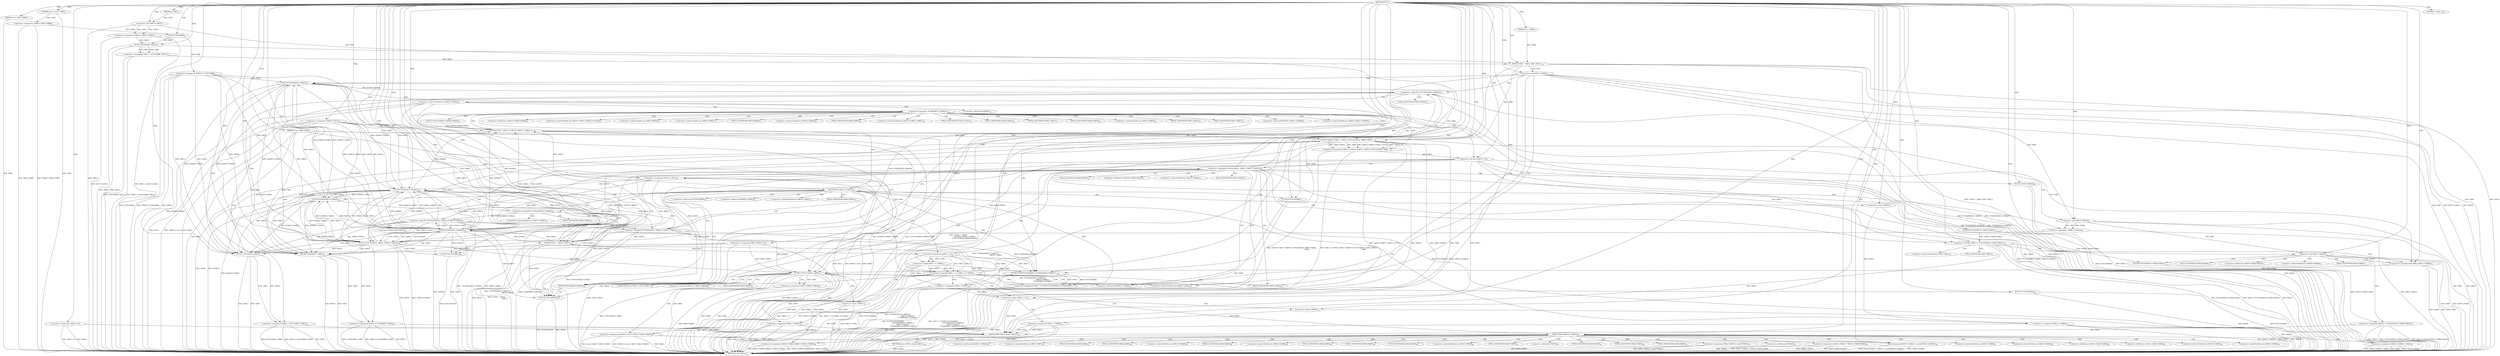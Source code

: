 digraph "FUN1" {  
"8" [label = <(METHOD,FUN1)<SUB>1</SUB>> ]
"307" [label = <(METHOD_RETURN,int)<SUB>1</SUB>> ]
"9" [label = <(PARAM,struct VAR1 *VAR2)<SUB>1</SUB>> ]
"10" [label = <(PARAM,struct socket *VAR3)<SUB>1</SUB>> ]
"11" [label = <(PARAM,struct VAR4 *VAR5)<SUB>1</SUB>> ]
"12" [label = <(PARAM,size_t VAR6)<SUB>2</SUB>> ]
"13" [label = <(PARAM,int VAR7)<SUB>2</SUB>> ]
"16" [label = <(&lt;operator&gt;.assignment,*VAR8 = VAR3-&gt;VAR8)<SUB>4</SUB>> ]
"22" [label = <(&lt;operator&gt;.assignment,*VAR10 = FUN2(VAR8))<SUB>5</SUB>> ]
"29" [label = <(&lt;operator&gt;.assignment,VAR12 = 0)<SUB>7</SUB>> ]
"32" [label = <(&lt;operator&gt;.assignment,VAR13 = VAR7 &amp; VAR14)<SUB>7</SUB>> ]
"39" [label = <(&lt;operator&gt;.assignment,*VAR18 = NULL)<SUB>9</SUB>> ]
"42" [label = <(&lt;operator&gt;.assignment,VAR11 = FUN3(VAR8, VAR13))<SUB>12</SUB>> ]
"47" [label = <(FUN4,FUN4(&quot;&quot;, VAR6, VAR7, VAR11))<SUB>14</SUB>> ]
"52" [label = <(&lt;operator&gt;.assignment,VAR5-&gt;VAR19 = 0)<SUB>17</SUB>> ]
"305" [label = <(RETURN,return VAR12;,return VAR12;)<SUB>100</SUB>> ]
"58" [label = <(&lt;operator&gt;.and,VAR7 &amp; VAR20)<SUB>20</SUB>> ]
"64" [label = <(LITERAL,1,while (1))<SUB>23</SUB>> ]
"300" [label = <(IDENTIFIER,VAR18,if (VAR18))<SUB>96</SUB>> ]
"306" [label = <(IDENTIFIER,VAR12,return VAR12;)<SUB>100</SUB>> ]
"24" [label = <(FUN2,FUN2(VAR8))<SUB>5</SUB>> ]
"34" [label = <(&lt;operator&gt;.and,VAR7 &amp; VAR14)<SUB>7</SUB>> ]
"44" [label = <(FUN3,FUN3(VAR8, VAR13))<SUB>12</SUB>> ]
"155" [label = <(FUN4,FUN4(&quot;&quot;, VAR18,
			 &amp;VAR18-&gt;VAR27-&gt;VAR28,
			 F...)<SUB>56</SUB>> ]
"170" [label = <(&lt;operator&gt;.assignment,VAR12 = VAR18-&gt;VAR27-&gt;VAR31-&gt;FUN12(VAR18, VAR5-...)<SUB>59</SUB>> ]
"247" [label = <(FUN15,FUN15(VAR38))<SUB>83</SUB>> ]
"249" [label = <(&lt;operator&gt;.assignment,VAR16 = (struct VAR15 *)VAR5-&gt;VAR39)<SUB>85</SUB>> ]
"302" [label = <(FUN14,FUN14(VAR18))<SUB>97</SUB>> ]
"67" [label = <(&lt;operator&gt;.logicalNot,!FUN5(&amp;VAR10-&gt;VAR22))<SUB>25</SUB>> ]
"92" [label = <(&lt;operator&gt;.logicalNot,!FUN8(VAR10, &amp;VAR18))<SUB>35</SUB>> ]
"186" [label = <(&lt;operator&gt;.lessThan,VAR12 &lt; 0)<SUB>61</SUB>> ]
"192" [label = <(&lt;operator&gt;.logicalNot,!FUN13(VAR10, VAR18, !(VAR7 &amp; VAR33)))<SUB>65</SUB>> ]
"210" [label = <(&lt;operator&gt;.lessThan,VAR12 &lt; FUN16(VAR18-&gt;VAR29.VAR35))<SUB>72</SUB>> ]
"238" [label = <(FUN17,FUN17(VAR18, VAR5))<SUB>78</SUB>> ]
"257" [label = <(IDENTIFIER,VAR16,if (VAR16))<SUB>86</SUB>> ]
"74" [label = <(&lt;operator&gt;.assignment,VAR12 = FUN6(VAR10, VAR5))<SUB>26</SUB>> ]
"85" [label = <(&lt;operator&gt;.assignment,VAR12 = FUN7(VAR10, VAR5))<SUB>31</SUB>> ]
"106" [label = <(&lt;operator&gt;.assignment,VAR11 = FUN9(*FUN10(VAR8),
					(!FUN5(&amp;VAR10-&gt;...)<SUB>41</SUB>> ]
"128" [label = <(FUN4,FUN4(&quot;&quot;, VAR18,
				 VAR11))<SUB>45</SUB>> ]
"142" [label = <(&lt;operator&gt;.assignment,VAR12 = VAR11)<SUB>50</SUB>> ]
"164" [label = <(FUN11,FUN11(VAR18-&gt;VAR29.VAR30))<SUB>58</SUB>> ]
"172" [label = <(FUN12,VAR18-&gt;VAR27-&gt;VAR31-&gt;FUN12(VAR18, VAR5-&gt;VAR32,
...)<SUB>59</SUB>> ]
"201" [label = <(FUN14,FUN14(VAR18))<SUB>66</SUB>> ]
"203" [label = <(&lt;operator&gt;.assignment,VAR18 = NULL)<SUB>67</SUB>> ]
"206" [label = <(FUN15,FUN15(VAR34))<SUB>68</SUB>> ]
"232" [label = <(&lt;operators&gt;.assignmentOr,VAR5-&gt;VAR7 |= VAR36)<SUB>75</SUB>> ]
"242" [label = <(&lt;operator&gt;.assignment,VAR12 = -VAR37)<SUB>79</SUB>> ]
"251" [label = <(&lt;operator&gt;.cast,(struct VAR15 *)VAR5-&gt;VAR39)<SUB>85</SUB>> ]
"259" [label = <(&lt;operator&gt;.assignment,VAR16-&gt;VAR40 = VAR41)<SUB>87</SUB>> ]
"264" [label = <(&lt;operator&gt;.assignment,VAR16-&gt;VAR42 = VAR18-&gt;VAR29.VAR30)<SUB>88</SUB>> ]
"273" [label = <(&lt;operator&gt;.assignment,VAR16-&gt;VAR43.VAR44 = VAR18-&gt;VAR45)<SUB>89</SUB>> ]
"282" [label = <(memset,memset(VAR16-&gt;VAR46, 0, sizeof(VAR16-&gt;VAR46)))<SUB>90</SUB>> ]
"291" [label = <(&lt;operator&gt;.assignment,VAR5-&gt;VAR19 = sizeof(*VAR16))<SUB>91</SUB>> ]
"68" [label = <(FUN5,FUN5(&amp;VAR10-&gt;VAR22))<SUB>25</SUB>> ]
"93" [label = <(FUN8,FUN8(VAR10, &amp;VAR18))<SUB>35</SUB>> ]
"99" [label = <(IDENTIFIER,VAR13,if (VAR13))<SUB>36</SUB>> ]
"133" [label = <(&lt;operator&gt;.logicalOr,VAR11 &gt; 0 || VAR11 == VAR25)<SUB>47</SUB>> ]
"146" [label = <(&lt;operator&gt;.equals,VAR12 == 0)<SUB>51</SUB>> ]
"193" [label = <(FUN13,FUN13(VAR10, VAR18, !(VAR7 &amp; VAR33)))<SUB>65</SUB>> ]
"212" [label = <(FUN16,FUN16(VAR18-&gt;VAR29.VAR35))<SUB>72</SUB>> ]
"220" [label = <(&lt;operator&gt;.and,VAR7 &amp; VAR36)<SUB>73</SUB>> ]
"76" [label = <(FUN6,FUN6(VAR10, VAR5))<SUB>26</SUB>> ]
"87" [label = <(FUN7,FUN7(VAR10, VAR5))<SUB>31</SUB>> ]
"101" [label = <(&lt;operator&gt;.assignment,VAR12 = -VAR24)<SUB>37</SUB>> ]
"108" [label = <(FUN9,FUN9(*FUN10(VAR8),
					(!FUN5(&amp;VAR10-&gt;VAR22) |...)<SUB>41</SUB>> ]
"150" [label = <(&lt;operator&gt;.assignment,VAR12 = -VAR26)<SUB>52</SUB>> ]
"196" [label = <(&lt;operator&gt;.logicalNot,!(VAR7 &amp; VAR33))<SUB>65</SUB>> ]
"224" [label = <(&lt;operator&gt;.assignment,VAR12 = FUN16(VAR18-&gt;VAR29.VAR35))<SUB>74</SUB>> ]
"244" [label = <(&lt;operator&gt;.minus,-VAR37)<SUB>79</SUB>> ]
"295" [label = <(&lt;operator&gt;.sizeOf,sizeof(*VAR16))<SUB>91</SUB>> ]
"112" [label = <(&lt;operator&gt;.logicalOr,!FUN5(&amp;VAR10-&gt;VAR22) ||
					 VAR10-&gt;VAR23 ||
	...)<SUB>42</SUB>> ]
"134" [label = <(&lt;operator&gt;.greaterThan,VAR11 &gt; 0)<SUB>47</SUB>> ]
"137" [label = <(&lt;operator&gt;.equals,VAR11 == VAR25)<SUB>47</SUB>> ]
"197" [label = <(&lt;operator&gt;.and,VAR7 &amp; VAR33)<SUB>65</SUB>> ]
"103" [label = <(&lt;operator&gt;.minus,-VAR24)<SUB>37</SUB>> ]
"110" [label = <(FUN10,FUN10(VAR8))<SUB>41</SUB>> ]
"113" [label = <(&lt;operator&gt;.logicalOr,!FUN5(&amp;VAR10-&gt;VAR22) ||
					 VAR10-&gt;VAR23)<SUB>42</SUB>> ]
"123" [label = <(FUN8,FUN8(VAR10, &amp;VAR18))<SUB>44</SUB>> ]
"152" [label = <(&lt;operator&gt;.minus,-VAR26)<SUB>52</SUB>> ]
"226" [label = <(FUN16,FUN16(VAR18-&gt;VAR29.VAR35))<SUB>74</SUB>> ]
"114" [label = <(&lt;operator&gt;.logicalNot,!FUN5(&amp;VAR10-&gt;VAR22))<SUB>42</SUB>> ]
"115" [label = <(FUN5,FUN5(&amp;VAR10-&gt;VAR22))<SUB>42</SUB>> ]
"81" [label = <(&lt;operator&gt;.indirectFieldAccess,VAR10-&gt;VAR23)<SUB>30</SUB>> ]
"158" [label = <(&lt;operator&gt;.addressOf,&amp;VAR18-&gt;VAR27-&gt;VAR28)<SUB>57</SUB>> ]
"83" [label = <(FIELD_IDENTIFIER,VAR23,VAR23)<SUB>30</SUB>> ]
"159" [label = <(&lt;operator&gt;.indirectFieldAccess,VAR18-&gt;VAR27-&gt;VAR28)<SUB>57</SUB>> ]
"165" [label = <(&lt;operator&gt;.fieldAccess,VAR18-&gt;VAR29.VAR30)<SUB>58</SUB>> ]
"173" [label = <(&lt;operator&gt;.indirectFieldAccess,VAR18-&gt;VAR27-&gt;VAR31-&gt;FUN12)<SUB>59</SUB>> ]
"181" [label = <(&lt;operator&gt;.indirectFieldAccess,VAR5-&gt;VAR32)<SUB>59</SUB>> ]
"252" [label = <(UNKNOWN,struct VAR15 *,struct VAR15 *)<SUB>85</SUB>> ]
"253" [label = <(&lt;operator&gt;.indirectFieldAccess,VAR5-&gt;VAR39)<SUB>85</SUB>> ]
"69" [label = <(&lt;operator&gt;.addressOf,&amp;VAR10-&gt;VAR22)<SUB>25</SUB>> ]
"95" [label = <(&lt;operator&gt;.addressOf,&amp;VAR18)<SUB>35</SUB>> ]
"160" [label = <(&lt;operator&gt;.indirectFieldAccess,VAR18-&gt;VAR27)<SUB>57</SUB>> ]
"163" [label = <(FIELD_IDENTIFIER,VAR28,VAR28)<SUB>57</SUB>> ]
"166" [label = <(&lt;operator&gt;.indirectFieldAccess,VAR18-&gt;VAR29)<SUB>58</SUB>> ]
"169" [label = <(FIELD_IDENTIFIER,VAR30,VAR30)<SUB>58</SUB>> ]
"174" [label = <(&lt;operator&gt;.indirectFieldAccess,VAR18-&gt;VAR27-&gt;VAR31)<SUB>59</SUB>> ]
"179" [label = <(FIELD_IDENTIFIER,FUN12,FUN12)<SUB>59</SUB>> ]
"183" [label = <(FIELD_IDENTIFIER,VAR32,VAR32)<SUB>59</SUB>> ]
"213" [label = <(&lt;operator&gt;.fieldAccess,VAR18-&gt;VAR29.VAR35)<SUB>72</SUB>> ]
"233" [label = <(&lt;operator&gt;.indirectFieldAccess,VAR5-&gt;VAR7)<SUB>75</SUB>> ]
"255" [label = <(FIELD_IDENTIFIER,VAR39,VAR39)<SUB>85</SUB>> ]
"260" [label = <(&lt;operator&gt;.indirectFieldAccess,VAR16-&gt;VAR40)<SUB>87</SUB>> ]
"265" [label = <(&lt;operator&gt;.indirectFieldAccess,VAR16-&gt;VAR42)<SUB>88</SUB>> ]
"268" [label = <(&lt;operator&gt;.fieldAccess,VAR18-&gt;VAR29.VAR30)<SUB>88</SUB>> ]
"274" [label = <(&lt;operator&gt;.fieldAccess,VAR16-&gt;VAR43.VAR44)<SUB>89</SUB>> ]
"279" [label = <(&lt;operator&gt;.indirectFieldAccess,VAR18-&gt;VAR45)<SUB>89</SUB>> ]
"283" [label = <(&lt;operator&gt;.indirectFieldAccess,VAR16-&gt;VAR46)<SUB>90</SUB>> ]
"287" [label = <(&lt;operator&gt;.sizeOf,sizeof(VAR16-&gt;VAR46))<SUB>90</SUB>> ]
"292" [label = <(&lt;operator&gt;.indirectFieldAccess,VAR5-&gt;VAR19)<SUB>91</SUB>> ]
"70" [label = <(&lt;operator&gt;.indirectFieldAccess,VAR10-&gt;VAR22)<SUB>25</SUB>> ]
"109" [label = <(&lt;operator&gt;.indirection,*FUN10(VAR8))<SUB>41</SUB>> ]
"162" [label = <(FIELD_IDENTIFIER,VAR27,VAR27)<SUB>57</SUB>> ]
"168" [label = <(FIELD_IDENTIFIER,VAR29,VAR29)<SUB>58</SUB>> ]
"175" [label = <(&lt;operator&gt;.indirectFieldAccess,VAR18-&gt;VAR27)<SUB>59</SUB>> ]
"178" [label = <(FIELD_IDENTIFIER,VAR31,VAR31)<SUB>59</SUB>> ]
"214" [label = <(&lt;operator&gt;.indirectFieldAccess,VAR18-&gt;VAR29)<SUB>72</SUB>> ]
"217" [label = <(FIELD_IDENTIFIER,VAR35,VAR35)<SUB>72</SUB>> ]
"235" [label = <(FIELD_IDENTIFIER,VAR7,VAR7)<SUB>75</SUB>> ]
"262" [label = <(FIELD_IDENTIFIER,VAR40,VAR40)<SUB>87</SUB>> ]
"267" [label = <(FIELD_IDENTIFIER,VAR42,VAR42)<SUB>88</SUB>> ]
"269" [label = <(&lt;operator&gt;.indirectFieldAccess,VAR18-&gt;VAR29)<SUB>88</SUB>> ]
"272" [label = <(FIELD_IDENTIFIER,VAR30,VAR30)<SUB>88</SUB>> ]
"275" [label = <(&lt;operator&gt;.indirectFieldAccess,VAR16-&gt;VAR43)<SUB>89</SUB>> ]
"278" [label = <(FIELD_IDENTIFIER,VAR44,VAR44)<SUB>89</SUB>> ]
"281" [label = <(FIELD_IDENTIFIER,VAR45,VAR45)<SUB>89</SUB>> ]
"285" [label = <(FIELD_IDENTIFIER,VAR46,VAR46)<SUB>90</SUB>> ]
"288" [label = <(&lt;operator&gt;.indirectFieldAccess,VAR16-&gt;VAR46)<SUB>90</SUB>> ]
"294" [label = <(FIELD_IDENTIFIER,VAR19,VAR19)<SUB>91</SUB>> ]
"296" [label = <(&lt;operator&gt;.indirection,*VAR16)<SUB>91</SUB>> ]
"72" [label = <(FIELD_IDENTIFIER,VAR22,VAR22)<SUB>25</SUB>> ]
"177" [label = <(FIELD_IDENTIFIER,VAR27,VAR27)<SUB>59</SUB>> ]
"216" [label = <(FIELD_IDENTIFIER,VAR29,VAR29)<SUB>72</SUB>> ]
"271" [label = <(FIELD_IDENTIFIER,VAR29,VAR29)<SUB>88</SUB>> ]
"277" [label = <(FIELD_IDENTIFIER,VAR43,VAR43)<SUB>89</SUB>> ]
"290" [label = <(FIELD_IDENTIFIER,VAR46,VAR46)<SUB>90</SUB>> ]
"120" [label = <(&lt;operator&gt;.indirectFieldAccess,VAR10-&gt;VAR23)<SUB>43</SUB>> ]
"125" [label = <(&lt;operator&gt;.addressOf,&amp;VAR18)<SUB>44</SUB>> ]
"227" [label = <(&lt;operator&gt;.fieldAccess,VAR18-&gt;VAR29.VAR35)<SUB>74</SUB>> ]
"122" [label = <(FIELD_IDENTIFIER,VAR23,VAR23)<SUB>43</SUB>> ]
"228" [label = <(&lt;operator&gt;.indirectFieldAccess,VAR18-&gt;VAR29)<SUB>74</SUB>> ]
"231" [label = <(FIELD_IDENTIFIER,VAR35,VAR35)<SUB>74</SUB>> ]
"116" [label = <(&lt;operator&gt;.addressOf,&amp;VAR10-&gt;VAR22)<SUB>42</SUB>> ]
"230" [label = <(FIELD_IDENTIFIER,VAR29,VAR29)<SUB>74</SUB>> ]
"117" [label = <(&lt;operator&gt;.indirectFieldAccess,VAR10-&gt;VAR22)<SUB>42</SUB>> ]
"119" [label = <(FIELD_IDENTIFIER,VAR22,VAR22)<SUB>42</SUB>> ]
  "305" -> "307"  [ label = "DDG: &lt;RET&gt;"] 
  "9" -> "307"  [ label = "DDG: VAR2"] 
  "10" -> "307"  [ label = "DDG: VAR3"] 
  "11" -> "307"  [ label = "DDG: VAR5"] 
  "16" -> "307"  [ label = "DDG: VAR3-&gt;VAR8"] 
  "16" -> "307"  [ label = "DDG: *VAR8 = VAR3-&gt;VAR8"] 
  "22" -> "307"  [ label = "DDG: VAR10"] 
  "22" -> "307"  [ label = "DDG: FUN2(VAR8)"] 
  "22" -> "307"  [ label = "DDG: *VAR10 = FUN2(VAR8)"] 
  "29" -> "307"  [ label = "DDG: VAR12"] 
  "29" -> "307"  [ label = "DDG: VAR12 = 0"] 
  "32" -> "307"  [ label = "DDG: VAR7 &amp; VAR14"] 
  "32" -> "307"  [ label = "DDG: VAR13 = VAR7 &amp; VAR14"] 
  "39" -> "307"  [ label = "DDG: VAR18"] 
  "39" -> "307"  [ label = "DDG: NULL"] 
  "39" -> "307"  [ label = "DDG: *VAR18 = NULL"] 
  "44" -> "307"  [ label = "DDG: VAR8"] 
  "44" -> "307"  [ label = "DDG: VAR13"] 
  "42" -> "307"  [ label = "DDG: FUN3(VAR8, VAR13)"] 
  "42" -> "307"  [ label = "DDG: VAR11 = FUN3(VAR8, VAR13)"] 
  "47" -> "307"  [ label = "DDG: VAR6"] 
  "47" -> "307"  [ label = "DDG: VAR11"] 
  "47" -> "307"  [ label = "DDG: FUN4(&quot;&quot;, VAR6, VAR7, VAR11)"] 
  "52" -> "307"  [ label = "DDG: VAR5-&gt;VAR19"] 
  "52" -> "307"  [ label = "DDG: VAR5-&gt;VAR19 = 0"] 
  "58" -> "307"  [ label = "DDG: VAR7"] 
  "58" -> "307"  [ label = "DDG: VAR7 &amp; VAR20"] 
  "68" -> "307"  [ label = "DDG: &amp;VAR10-&gt;VAR22"] 
  "67" -> "307"  [ label = "DDG: FUN5(&amp;VAR10-&gt;VAR22)"] 
  "67" -> "307"  [ label = "DDG: !FUN5(&amp;VAR10-&gt;VAR22)"] 
  "93" -> "307"  [ label = "DDG: VAR10"] 
  "93" -> "307"  [ label = "DDG: &amp;VAR18"] 
  "92" -> "307"  [ label = "DDG: FUN8(VAR10, &amp;VAR18)"] 
  "92" -> "307"  [ label = "DDG: !FUN8(VAR10, &amp;VAR18)"] 
  "155" -> "307"  [ label = "DDG: &amp;VAR18-&gt;VAR27-&gt;VAR28"] 
  "155" -> "307"  [ label = "DDG: FUN11(VAR18-&gt;VAR29.VAR30)"] 
  "155" -> "307"  [ label = "DDG: FUN4(&quot;&quot;, VAR18,
			 &amp;VAR18-&gt;VAR27-&gt;VAR28,
			 FUN11(VAR18-&gt;VAR29.VAR30))"] 
  "172" -> "307"  [ label = "DDG: VAR18-&gt;VAR27-&gt;VAR31-&gt;FUN12"] 
  "172" -> "307"  [ label = "DDG: VAR18"] 
  "172" -> "307"  [ label = "DDG: VAR5-&gt;VAR32"] 
  "172" -> "307"  [ label = "DDG: VAR6"] 
  "170" -> "307"  [ label = "DDG: VAR18-&gt;VAR27-&gt;VAR31-&gt;FUN12(VAR18, VAR5-&gt;VAR32,
							     VAR6)"] 
  "170" -> "307"  [ label = "DDG: VAR12 = VAR18-&gt;VAR27-&gt;VAR31-&gt;FUN12(VAR18, VAR5-&gt;VAR32,
							     VAR6)"] 
  "186" -> "307"  [ label = "DDG: VAR12"] 
  "186" -> "307"  [ label = "DDG: VAR12 &lt; 0"] 
  "193" -> "307"  [ label = "DDG: VAR10"] 
  "197" -> "307"  [ label = "DDG: VAR7"] 
  "196" -> "307"  [ label = "DDG: VAR7 &amp; VAR33"] 
  "193" -> "307"  [ label = "DDG: !(VAR7 &amp; VAR33)"] 
  "192" -> "307"  [ label = "DDG: FUN13(VAR10, VAR18, !(VAR7 &amp; VAR33))"] 
  "192" -> "307"  [ label = "DDG: !FUN13(VAR10, VAR18, !(VAR7 &amp; VAR33))"] 
  "210" -> "307"  [ label = "DDG: VAR12"] 
  "210" -> "307"  [ label = "DDG: FUN16(VAR18-&gt;VAR29.VAR35)"] 
  "210" -> "307"  [ label = "DDG: VAR12 &lt; FUN16(VAR18-&gt;VAR29.VAR35)"] 
  "220" -> "307"  [ label = "DDG: VAR7"] 
  "220" -> "307"  [ label = "DDG: VAR7 &amp; VAR36"] 
  "224" -> "307"  [ label = "DDG: VAR12"] 
  "224" -> "307"  [ label = "DDG: FUN16(VAR18-&gt;VAR29.VAR35)"] 
  "224" -> "307"  [ label = "DDG: VAR12 = FUN16(VAR18-&gt;VAR29.VAR35)"] 
  "232" -> "307"  [ label = "DDG: VAR5-&gt;VAR7"] 
  "232" -> "307"  [ label = "DDG: VAR36"] 
  "238" -> "307"  [ label = "DDG: VAR18"] 
  "238" -> "307"  [ label = "DDG: VAR5"] 
  "238" -> "307"  [ label = "DDG: FUN17(VAR18, VAR5)"] 
  "247" -> "307"  [ label = "DDG: FUN15(VAR38)"] 
  "249" -> "307"  [ label = "DDG: VAR16"] 
  "251" -> "307"  [ label = "DDG: VAR5-&gt;VAR39"] 
  "249" -> "307"  [ label = "DDG: (struct VAR15 *)VAR5-&gt;VAR39"] 
  "249" -> "307"  [ label = "DDG: VAR16 = (struct VAR15 *)VAR5-&gt;VAR39"] 
  "259" -> "307"  [ label = "DDG: VAR16-&gt;VAR40"] 
  "259" -> "307"  [ label = "DDG: VAR16-&gt;VAR40 = VAR41"] 
  "264" -> "307"  [ label = "DDG: VAR16-&gt;VAR42"] 
  "264" -> "307"  [ label = "DDG: VAR18-&gt;VAR29.VAR30"] 
  "264" -> "307"  [ label = "DDG: VAR16-&gt;VAR42 = VAR18-&gt;VAR29.VAR30"] 
  "273" -> "307"  [ label = "DDG: VAR16-&gt;VAR43.VAR44"] 
  "273" -> "307"  [ label = "DDG: VAR18-&gt;VAR45"] 
  "273" -> "307"  [ label = "DDG: VAR16-&gt;VAR43.VAR44 = VAR18-&gt;VAR45"] 
  "282" -> "307"  [ label = "DDG: VAR16-&gt;VAR46"] 
  "282" -> "307"  [ label = "DDG: memset(VAR16-&gt;VAR46, 0, sizeof(VAR16-&gt;VAR46))"] 
  "291" -> "307"  [ label = "DDG: VAR5-&gt;VAR19"] 
  "295" -> "307"  [ label = "DDG: *VAR16"] 
  "291" -> "307"  [ label = "DDG: VAR5-&gt;VAR19 = sizeof(*VAR16)"] 
  "242" -> "307"  [ label = "DDG: VAR12"] 
  "242" -> "307"  [ label = "DDG: -VAR37"] 
  "242" -> "307"  [ label = "DDG: VAR12 = -VAR37"] 
  "201" -> "307"  [ label = "DDG: FUN14(VAR18)"] 
  "203" -> "307"  [ label = "DDG: VAR18"] 
  "203" -> "307"  [ label = "DDG: NULL"] 
  "203" -> "307"  [ label = "DDG: VAR18 = NULL"] 
  "206" -> "307"  [ label = "DDG: FUN15(VAR34)"] 
  "110" -> "307"  [ label = "DDG: VAR8"] 
  "108" -> "307"  [ label = "DDG: *FUN10(VAR8)"] 
  "115" -> "307"  [ label = "DDG: &amp;VAR10-&gt;VAR22"] 
  "114" -> "307"  [ label = "DDG: FUN5(&amp;VAR10-&gt;VAR22)"] 
  "113" -> "307"  [ label = "DDG: !FUN5(&amp;VAR10-&gt;VAR22)"] 
  "113" -> "307"  [ label = "DDG: VAR10-&gt;VAR23"] 
  "112" -> "307"  [ label = "DDG: !FUN5(&amp;VAR10-&gt;VAR22) ||
					 VAR10-&gt;VAR23"] 
  "123" -> "307"  [ label = "DDG: VAR10"] 
  "123" -> "307"  [ label = "DDG: &amp;VAR18"] 
  "112" -> "307"  [ label = "DDG: FUN8(VAR10, &amp;VAR18)"] 
  "108" -> "307"  [ label = "DDG: !FUN5(&amp;VAR10-&gt;VAR22) ||
					 VAR10-&gt;VAR23 ||
					 FUN8(VAR10, &amp;VAR18)"] 
  "106" -> "307"  [ label = "DDG: FUN9(*FUN10(VAR8),
					(!FUN5(&amp;VAR10-&gt;VAR22) ||
					 VAR10-&gt;VAR23 ||
					 FUN8(VAR10, &amp;VAR18)), VAR11)"] 
  "106" -> "307"  [ label = "DDG: VAR11 = FUN9(*FUN10(VAR8),
					(!FUN5(&amp;VAR10-&gt;VAR22) ||
					 VAR10-&gt;VAR23 ||
					 FUN8(VAR10, &amp;VAR18)), VAR11)"] 
  "128" -> "307"  [ label = "DDG: VAR18"] 
  "128" -> "307"  [ label = "DDG: FUN4(&quot;&quot;, VAR18,
				 VAR11)"] 
  "134" -> "307"  [ label = "DDG: VAR11"] 
  "133" -> "307"  [ label = "DDG: VAR11 &gt; 0"] 
  "137" -> "307"  [ label = "DDG: VAR11"] 
  "133" -> "307"  [ label = "DDG: VAR11 == VAR25"] 
  "133" -> "307"  [ label = "DDG: VAR11 &gt; 0 || VAR11 == VAR25"] 
  "142" -> "307"  [ label = "DDG: VAR11"] 
  "142" -> "307"  [ label = "DDG: VAR12 = VAR11"] 
  "146" -> "307"  [ label = "DDG: VAR12"] 
  "146" -> "307"  [ label = "DDG: VAR12 == 0"] 
  "150" -> "307"  [ label = "DDG: VAR12"] 
  "150" -> "307"  [ label = "DDG: -VAR26"] 
  "150" -> "307"  [ label = "DDG: VAR12 = -VAR26"] 
  "101" -> "307"  [ label = "DDG: VAR12"] 
  "101" -> "307"  [ label = "DDG: -VAR24"] 
  "101" -> "307"  [ label = "DDG: VAR12 = -VAR24"] 
  "85" -> "307"  [ label = "DDG: VAR12"] 
  "87" -> "307"  [ label = "DDG: VAR10"] 
  "87" -> "307"  [ label = "DDG: VAR5"] 
  "85" -> "307"  [ label = "DDG: FUN7(VAR10, VAR5)"] 
  "85" -> "307"  [ label = "DDG: VAR12 = FUN7(VAR10, VAR5)"] 
  "74" -> "307"  [ label = "DDG: VAR12"] 
  "76" -> "307"  [ label = "DDG: VAR10"] 
  "76" -> "307"  [ label = "DDG: VAR5"] 
  "74" -> "307"  [ label = "DDG: FUN6(VAR10, VAR5)"] 
  "74" -> "307"  [ label = "DDG: VAR12 = FUN6(VAR10, VAR5)"] 
  "302" -> "307"  [ label = "DDG: VAR18"] 
  "302" -> "307"  [ label = "DDG: FUN14(VAR18)"] 
  "152" -> "307"  [ label = "DDG: VAR26"] 
  "247" -> "307"  [ label = "DDG: VAR38"] 
  "137" -> "307"  [ label = "DDG: VAR25"] 
  "58" -> "307"  [ label = "DDG: VAR20"] 
  "244" -> "307"  [ label = "DDG: VAR37"] 
  "103" -> "307"  [ label = "DDG: VAR24"] 
  "34" -> "307"  [ label = "DDG: VAR14"] 
  "197" -> "307"  [ label = "DDG: VAR33"] 
  "259" -> "307"  [ label = "DDG: VAR41"] 
  "206" -> "307"  [ label = "DDG: VAR34"] 
  "8" -> "9"  [ label = "DDG: "] 
  "8" -> "10"  [ label = "DDG: "] 
  "8" -> "11"  [ label = "DDG: "] 
  "8" -> "12"  [ label = "DDG: "] 
  "8" -> "13"  [ label = "DDG: "] 
  "10" -> "16"  [ label = "DDG: VAR3"] 
  "24" -> "22"  [ label = "DDG: VAR8"] 
  "8" -> "29"  [ label = "DDG: "] 
  "34" -> "32"  [ label = "DDG: VAR7"] 
  "34" -> "32"  [ label = "DDG: VAR14"] 
  "8" -> "39"  [ label = "DDG: "] 
  "44" -> "42"  [ label = "DDG: VAR8"] 
  "44" -> "42"  [ label = "DDG: VAR13"] 
  "8" -> "52"  [ label = "DDG: "] 
  "306" -> "305"  [ label = "DDG: VAR12"] 
  "8" -> "47"  [ label = "DDG: "] 
  "12" -> "47"  [ label = "DDG: VAR6"] 
  "34" -> "47"  [ label = "DDG: VAR7"] 
  "42" -> "47"  [ label = "DDG: VAR11"] 
  "8" -> "64"  [ label = "DDG: "] 
  "8" -> "300"  [ label = "DDG: "] 
  "101" -> "306"  [ label = "DDG: VAR12"] 
  "224" -> "306"  [ label = "DDG: VAR12"] 
  "29" -> "306"  [ label = "DDG: VAR12"] 
  "146" -> "306"  [ label = "DDG: VAR12"] 
  "210" -> "306"  [ label = "DDG: VAR12"] 
  "186" -> "306"  [ label = "DDG: VAR12"] 
  "150" -> "306"  [ label = "DDG: VAR12"] 
  "74" -> "306"  [ label = "DDG: VAR12"] 
  "242" -> "306"  [ label = "DDG: VAR12"] 
  "85" -> "306"  [ label = "DDG: VAR12"] 
  "8" -> "306"  [ label = "DDG: "] 
  "16" -> "24"  [ label = "DDG: VAR8"] 
  "8" -> "24"  [ label = "DDG: "] 
  "13" -> "34"  [ label = "DDG: VAR7"] 
  "8" -> "34"  [ label = "DDG: "] 
  "24" -> "44"  [ label = "DDG: VAR8"] 
  "8" -> "44"  [ label = "DDG: "] 
  "32" -> "44"  [ label = "DDG: VAR13"] 
  "47" -> "58"  [ label = "DDG: VAR7"] 
  "8" -> "58"  [ label = "DDG: "] 
  "172" -> "170"  [ label = "DDG: VAR18-&gt;VAR27-&gt;VAR31-&gt;FUN12"] 
  "172" -> "170"  [ label = "DDG: VAR18"] 
  "172" -> "170"  [ label = "DDG: VAR5-&gt;VAR32"] 
  "172" -> "170"  [ label = "DDG: VAR6"] 
  "238" -> "249"  [ label = "DDG: VAR5"] 
  "8" -> "155"  [ label = "DDG: "] 
  "39" -> "155"  [ label = "DDG: VAR18"] 
  "93" -> "155"  [ label = "DDG: &amp;VAR18"] 
  "203" -> "155"  [ label = "DDG: VAR18"] 
  "128" -> "155"  [ label = "DDG: VAR18"] 
  "123" -> "155"  [ label = "DDG: &amp;VAR18"] 
  "164" -> "155"  [ label = "DDG: VAR18-&gt;VAR29.VAR30"] 
  "8" -> "247"  [ label = "DDG: "] 
  "8" -> "257"  [ label = "DDG: "] 
  "39" -> "302"  [ label = "DDG: VAR18"] 
  "93" -> "302"  [ label = "DDG: &amp;VAR18"] 
  "172" -> "302"  [ label = "DDG: VAR18"] 
  "238" -> "302"  [ label = "DDG: VAR18"] 
  "203" -> "302"  [ label = "DDG: VAR18"] 
  "123" -> "302"  [ label = "DDG: &amp;VAR18"] 
  "128" -> "302"  [ label = "DDG: VAR18"] 
  "8" -> "302"  [ label = "DDG: "] 
  "68" -> "67"  [ label = "DDG: &amp;VAR10-&gt;VAR22"] 
  "76" -> "74"  [ label = "DDG: VAR10"] 
  "76" -> "74"  [ label = "DDG: VAR5"] 
  "87" -> "85"  [ label = "DDG: VAR10"] 
  "87" -> "85"  [ label = "DDG: VAR5"] 
  "93" -> "92"  [ label = "DDG: VAR10"] 
  "93" -> "92"  [ label = "DDG: &amp;VAR18"] 
  "108" -> "106"  [ label = "DDG: *FUN10(VAR8)"] 
  "108" -> "106"  [ label = "DDG: !FUN5(&amp;VAR10-&gt;VAR22) ||
					 VAR10-&gt;VAR23 ||
					 FUN8(VAR10, &amp;VAR18)"] 
  "108" -> "106"  [ label = "DDG: VAR11"] 
  "134" -> "142"  [ label = "DDG: VAR11"] 
  "137" -> "142"  [ label = "DDG: VAR11"] 
  "8" -> "142"  [ label = "DDG: "] 
  "93" -> "172"  [ label = "DDG: &amp;VAR18"] 
  "155" -> "172"  [ label = "DDG: VAR18"] 
  "8" -> "172"  [ label = "DDG: "] 
  "11" -> "172"  [ label = "DDG: VAR5"] 
  "47" -> "172"  [ label = "DDG: VAR6"] 
  "170" -> "186"  [ label = "DDG: VAR12"] 
  "8" -> "186"  [ label = "DDG: "] 
  "193" -> "192"  [ label = "DDG: VAR10"] 
  "193" -> "192"  [ label = "DDG: VAR18"] 
  "193" -> "192"  [ label = "DDG: !(VAR7 &amp; VAR33)"] 
  "8" -> "203"  [ label = "DDG: "] 
  "186" -> "210"  [ label = "DDG: VAR12"] 
  "8" -> "210"  [ label = "DDG: "] 
  "212" -> "210"  [ label = "DDG: VAR18-&gt;VAR29.VAR35"] 
  "220" -> "232"  [ label = "DDG: VAR36"] 
  "8" -> "232"  [ label = "DDG: "] 
  "93" -> "238"  [ label = "DDG: &amp;VAR18"] 
  "193" -> "238"  [ label = "DDG: VAR18"] 
  "8" -> "238"  [ label = "DDG: "] 
  "11" -> "238"  [ label = "DDG: VAR5"] 
  "52" -> "238"  [ label = "DDG: VAR5-&gt;VAR19"] 
  "172" -> "238"  [ label = "DDG: VAR5-&gt;VAR32"] 
  "232" -> "238"  [ label = "DDG: VAR5-&gt;VAR7"] 
  "244" -> "242"  [ label = "DDG: VAR37"] 
  "238" -> "251"  [ label = "DDG: VAR5"] 
  "8" -> "259"  [ label = "DDG: "] 
  "238" -> "273"  [ label = "DDG: VAR18"] 
  "115" -> "68"  [ label = "DDG: &amp;VAR10-&gt;VAR22"] 
  "22" -> "68"  [ label = "DDG: VAR10"] 
  "93" -> "68"  [ label = "DDG: VAR10"] 
  "193" -> "68"  [ label = "DDG: VAR10"] 
  "123" -> "68"  [ label = "DDG: VAR10"] 
  "22" -> "93"  [ label = "DDG: VAR10"] 
  "193" -> "93"  [ label = "DDG: VAR10"] 
  "113" -> "93"  [ label = "DDG: VAR10-&gt;VAR23"] 
  "123" -> "93"  [ label = "DDG: VAR10"] 
  "8" -> "93"  [ label = "DDG: "] 
  "68" -> "93"  [ label = "DDG: &amp;VAR10-&gt;VAR22"] 
  "115" -> "93"  [ label = "DDG: &amp;VAR10-&gt;VAR22"] 
  "123" -> "93"  [ label = "DDG: &amp;VAR18"] 
  "39" -> "93"  [ label = "DDG: VAR18"] 
  "203" -> "93"  [ label = "DDG: VAR18"] 
  "128" -> "93"  [ label = "DDG: VAR18"] 
  "8" -> "99"  [ label = "DDG: "] 
  "8" -> "128"  [ label = "DDG: "] 
  "39" -> "128"  [ label = "DDG: VAR18"] 
  "93" -> "128"  [ label = "DDG: &amp;VAR18"] 
  "203" -> "128"  [ label = "DDG: VAR18"] 
  "123" -> "128"  [ label = "DDG: &amp;VAR18"] 
  "106" -> "128"  [ label = "DDG: VAR11"] 
  "93" -> "193"  [ label = "DDG: VAR10"] 
  "113" -> "193"  [ label = "DDG: VAR10-&gt;VAR23"] 
  "8" -> "193"  [ label = "DDG: "] 
  "22" -> "193"  [ label = "DDG: VAR10"] 
  "68" -> "193"  [ label = "DDG: &amp;VAR10-&gt;VAR22"] 
  "115" -> "193"  [ label = "DDG: &amp;VAR10-&gt;VAR22"] 
  "123" -> "193"  [ label = "DDG: VAR10"] 
  "93" -> "193"  [ label = "DDG: &amp;VAR18"] 
  "172" -> "193"  [ label = "DDG: VAR18"] 
  "196" -> "193"  [ label = "DDG: VAR7 &amp; VAR33"] 
  "93" -> "201"  [ label = "DDG: &amp;VAR18"] 
  "193" -> "201"  [ label = "DDG: VAR18"] 
  "8" -> "201"  [ label = "DDG: "] 
  "8" -> "206"  [ label = "DDG: "] 
  "11" -> "232"  [ label = "DDG: VAR5"] 
  "249" -> "282"  [ label = "DDG: VAR16"] 
  "8" -> "282"  [ label = "DDG: "] 
  "22" -> "76"  [ label = "DDG: VAR10"] 
  "93" -> "76"  [ label = "DDG: VAR10"] 
  "193" -> "76"  [ label = "DDG: VAR10"] 
  "113" -> "76"  [ label = "DDG: VAR10-&gt;VAR23"] 
  "123" -> "76"  [ label = "DDG: VAR10"] 
  "8" -> "76"  [ label = "DDG: "] 
  "68" -> "76"  [ label = "DDG: &amp;VAR10-&gt;VAR22"] 
  "115" -> "76"  [ label = "DDG: &amp;VAR10-&gt;VAR22"] 
  "11" -> "76"  [ label = "DDG: VAR5"] 
  "52" -> "76"  [ label = "DDG: VAR5-&gt;VAR19"] 
  "172" -> "76"  [ label = "DDG: VAR5-&gt;VAR32"] 
  "22" -> "87"  [ label = "DDG: VAR10"] 
  "93" -> "87"  [ label = "DDG: VAR10"] 
  "193" -> "87"  [ label = "DDG: VAR10"] 
  "113" -> "87"  [ label = "DDG: VAR10-&gt;VAR23"] 
  "123" -> "87"  [ label = "DDG: VAR10"] 
  "8" -> "87"  [ label = "DDG: "] 
  "68" -> "87"  [ label = "DDG: &amp;VAR10-&gt;VAR22"] 
  "115" -> "87"  [ label = "DDG: &amp;VAR10-&gt;VAR22"] 
  "11" -> "87"  [ label = "DDG: VAR5"] 
  "52" -> "87"  [ label = "DDG: VAR5-&gt;VAR19"] 
  "172" -> "87"  [ label = "DDG: VAR5-&gt;VAR32"] 
  "103" -> "101"  [ label = "DDG: VAR24"] 
  "112" -> "108"  [ label = "DDG: !FUN5(&amp;VAR10-&gt;VAR22) ||
					 VAR10-&gt;VAR23"] 
  "112" -> "108"  [ label = "DDG: FUN8(VAR10, &amp;VAR18)"] 
  "47" -> "108"  [ label = "DDG: VAR11"] 
  "134" -> "108"  [ label = "DDG: VAR11"] 
  "137" -> "108"  [ label = "DDG: VAR11"] 
  "8" -> "108"  [ label = "DDG: "] 
  "134" -> "133"  [ label = "DDG: VAR11"] 
  "134" -> "133"  [ label = "DDG: 0"] 
  "137" -> "133"  [ label = "DDG: VAR11"] 
  "137" -> "133"  [ label = "DDG: VAR25"] 
  "142" -> "146"  [ label = "DDG: VAR12"] 
  "8" -> "146"  [ label = "DDG: "] 
  "152" -> "150"  [ label = "DDG: VAR26"] 
  "197" -> "196"  [ label = "DDG: VAR7"] 
  "197" -> "196"  [ label = "DDG: VAR33"] 
  "197" -> "220"  [ label = "DDG: VAR7"] 
  "8" -> "220"  [ label = "DDG: "] 
  "226" -> "224"  [ label = "DDG: VAR18-&gt;VAR29.VAR35"] 
  "8" -> "244"  [ label = "DDG: "] 
  "113" -> "112"  [ label = "DDG: !FUN5(&amp;VAR10-&gt;VAR22)"] 
  "113" -> "112"  [ label = "DDG: VAR10-&gt;VAR23"] 
  "92" -> "112"  [ label = "DDG: FUN8(VAR10, &amp;VAR18)"] 
  "123" -> "112"  [ label = "DDG: VAR10"] 
  "123" -> "112"  [ label = "DDG: &amp;VAR18"] 
  "128" -> "134"  [ label = "DDG: VAR11"] 
  "8" -> "134"  [ label = "DDG: "] 
  "134" -> "137"  [ label = "DDG: VAR11"] 
  "8" -> "137"  [ label = "DDG: "] 
  "58" -> "197"  [ label = "DDG: VAR7"] 
  "8" -> "197"  [ label = "DDG: "] 
  "8" -> "103"  [ label = "DDG: "] 
  "44" -> "110"  [ label = "DDG: VAR8"] 
  "8" -> "110"  [ label = "DDG: "] 
  "114" -> "113"  [ label = "DDG: FUN5(&amp;VAR10-&gt;VAR22)"] 
  "93" -> "113"  [ label = "DDG: VAR10"] 
  "93" -> "123"  [ label = "DDG: VAR10"] 
  "113" -> "123"  [ label = "DDG: VAR10-&gt;VAR23"] 
  "8" -> "123"  [ label = "DDG: "] 
  "22" -> "123"  [ label = "DDG: VAR10"] 
  "68" -> "123"  [ label = "DDG: &amp;VAR10-&gt;VAR22"] 
  "193" -> "123"  [ label = "DDG: VAR10"] 
  "115" -> "123"  [ label = "DDG: &amp;VAR10-&gt;VAR22"] 
  "93" -> "123"  [ label = "DDG: &amp;VAR18"] 
  "39" -> "123"  [ label = "DDG: VAR18"] 
  "203" -> "123"  [ label = "DDG: VAR18"] 
  "128" -> "123"  [ label = "DDG: VAR18"] 
  "8" -> "152"  [ label = "DDG: "] 
  "212" -> "226"  [ label = "DDG: VAR18-&gt;VAR29.VAR35"] 
  "115" -> "114"  [ label = "DDG: &amp;VAR10-&gt;VAR22"] 
  "68" -> "115"  [ label = "DDG: &amp;VAR10-&gt;VAR22"] 
  "22" -> "115"  [ label = "DDG: VAR10"] 
  "93" -> "115"  [ label = "DDG: VAR10"] 
  "193" -> "115"  [ label = "DDG: VAR10"] 
  "123" -> "115"  [ label = "DDG: VAR10"] 
  "58" -> "68"  [ label = "CDG: "] 
  "58" -> "300"  [ label = "CDG: "] 
  "58" -> "70"  [ label = "CDG: "] 
  "58" -> "72"  [ label = "CDG: "] 
  "58" -> "69"  [ label = "CDG: "] 
  "58" -> "67"  [ label = "CDG: "] 
  "300" -> "302"  [ label = "CDG: "] 
  "67" -> "74"  [ label = "CDG: "] 
  "67" -> "76"  [ label = "CDG: "] 
  "67" -> "300"  [ label = "CDG: "] 
  "67" -> "81"  [ label = "CDG: "] 
  "67" -> "83"  [ label = "CDG: "] 
  "81" -> "95"  [ label = "CDG: "] 
  "81" -> "300"  [ label = "CDG: "] 
  "81" -> "93"  [ label = "CDG: "] 
  "81" -> "85"  [ label = "CDG: "] 
  "81" -> "92"  [ label = "CDG: "] 
  "81" -> "87"  [ label = "CDG: "] 
  "92" -> "163"  [ label = "CDG: "] 
  "92" -> "162"  [ label = "CDG: "] 
  "92" -> "168"  [ label = "CDG: "] 
  "92" -> "170"  [ label = "CDG: "] 
  "92" -> "181"  [ label = "CDG: "] 
  "92" -> "174"  [ label = "CDG: "] 
  "92" -> "186"  [ label = "CDG: "] 
  "92" -> "158"  [ label = "CDG: "] 
  "92" -> "160"  [ label = "CDG: "] 
  "92" -> "159"  [ label = "CDG: "] 
  "92" -> "177"  [ label = "CDG: "] 
  "92" -> "172"  [ label = "CDG: "] 
  "92" -> "169"  [ label = "CDG: "] 
  "92" -> "179"  [ label = "CDG: "] 
  "92" -> "178"  [ label = "CDG: "] 
  "92" -> "173"  [ label = "CDG: "] 
  "92" -> "164"  [ label = "CDG: "] 
  "92" -> "155"  [ label = "CDG: "] 
  "92" -> "183"  [ label = "CDG: "] 
  "92" -> "99"  [ label = "CDG: "] 
  "92" -> "166"  [ label = "CDG: "] 
  "92" -> "165"  [ label = "CDG: "] 
  "92" -> "175"  [ label = "CDG: "] 
  "186" -> "192"  [ label = "CDG: "] 
  "186" -> "196"  [ label = "CDG: "] 
  "186" -> "300"  [ label = "CDG: "] 
  "186" -> "197"  [ label = "CDG: "] 
  "186" -> "193"  [ label = "CDG: "] 
  "192" -> "214"  [ label = "CDG: "] 
  "192" -> "213"  [ label = "CDG: "] 
  "192" -> "206"  [ label = "CDG: "] 
  "192" -> "238"  [ label = "CDG: "] 
  "192" -> "201"  [ label = "CDG: "] 
  "192" -> "217"  [ label = "CDG: "] 
  "192" -> "216"  [ label = "CDG: "] 
  "192" -> "212"  [ label = "CDG: "] 
  "192" -> "210"  [ label = "CDG: "] 
  "192" -> "203"  [ label = "CDG: "] 
  "192" -> "68"  [ label = "CDG: "] 
  "192" -> "300"  [ label = "CDG: "] 
  "192" -> "70"  [ label = "CDG: "] 
  "192" -> "72"  [ label = "CDG: "] 
  "192" -> "69"  [ label = "CDG: "] 
  "192" -> "67"  [ label = "CDG: "] 
  "210" -> "232"  [ label = "CDG: "] 
  "210" -> "233"  [ label = "CDG: "] 
  "210" -> "235"  [ label = "CDG: "] 
  "210" -> "220"  [ label = "CDG: "] 
  "238" -> "247"  [ label = "CDG: "] 
  "238" -> "300"  [ label = "CDG: "] 
  "238" -> "242"  [ label = "CDG: "] 
  "238" -> "249"  [ label = "CDG: "] 
  "238" -> "253"  [ label = "CDG: "] 
  "238" -> "257"  [ label = "CDG: "] 
  "238" -> "244"  [ label = "CDG: "] 
  "238" -> "255"  [ label = "CDG: "] 
  "238" -> "252"  [ label = "CDG: "] 
  "238" -> "251"  [ label = "CDG: "] 
  "257" -> "272"  [ label = "CDG: "] 
  "257" -> "292"  [ label = "CDG: "] 
  "257" -> "290"  [ label = "CDG: "] 
  "257" -> "283"  [ label = "CDG: "] 
  "257" -> "262"  [ label = "CDG: "] 
  "257" -> "264"  [ label = "CDG: "] 
  "257" -> "281"  [ label = "CDG: "] 
  "257" -> "288"  [ label = "CDG: "] 
  "257" -> "268"  [ label = "CDG: "] 
  "257" -> "296"  [ label = "CDG: "] 
  "257" -> "274"  [ label = "CDG: "] 
  "257" -> "260"  [ label = "CDG: "] 
  "257" -> "278"  [ label = "CDG: "] 
  "257" -> "269"  [ label = "CDG: "] 
  "257" -> "282"  [ label = "CDG: "] 
  "257" -> "273"  [ label = "CDG: "] 
  "257" -> "279"  [ label = "CDG: "] 
  "257" -> "275"  [ label = "CDG: "] 
  "257" -> "291"  [ label = "CDG: "] 
  "257" -> "285"  [ label = "CDG: "] 
  "257" -> "259"  [ label = "CDG: "] 
  "257" -> "267"  [ label = "CDG: "] 
  "257" -> "265"  [ label = "CDG: "] 
  "257" -> "295"  [ label = "CDG: "] 
  "257" -> "277"  [ label = "CDG: "] 
  "257" -> "287"  [ label = "CDG: "] 
  "257" -> "294"  [ label = "CDG: "] 
  "257" -> "271"  [ label = "CDG: "] 
  "99" -> "128"  [ label = "CDG: "] 
  "99" -> "114"  [ label = "CDG: "] 
  "99" -> "112"  [ label = "CDG: "] 
  "99" -> "134"  [ label = "CDG: "] 
  "99" -> "300"  [ label = "CDG: "] 
  "99" -> "108"  [ label = "CDG: "] 
  "99" -> "116"  [ label = "CDG: "] 
  "99" -> "117"  [ label = "CDG: "] 
  "99" -> "109"  [ label = "CDG: "] 
  "99" -> "133"  [ label = "CDG: "] 
  "99" -> "115"  [ label = "CDG: "] 
  "99" -> "113"  [ label = "CDG: "] 
  "99" -> "103"  [ label = "CDG: "] 
  "99" -> "119"  [ label = "CDG: "] 
  "99" -> "101"  [ label = "CDG: "] 
  "99" -> "106"  [ label = "CDG: "] 
  "99" -> "110"  [ label = "CDG: "] 
  "133" -> "146"  [ label = "CDG: "] 
  "133" -> "300"  [ label = "CDG: "] 
  "133" -> "142"  [ label = "CDG: "] 
  "133" -> "68"  [ label = "CDG: "] 
  "133" -> "70"  [ label = "CDG: "] 
  "133" -> "72"  [ label = "CDG: "] 
  "133" -> "69"  [ label = "CDG: "] 
  "133" -> "67"  [ label = "CDG: "] 
  "146" -> "150"  [ label = "CDG: "] 
  "146" -> "152"  [ label = "CDG: "] 
  "220" -> "230"  [ label = "CDG: "] 
  "220" -> "226"  [ label = "CDG: "] 
  "220" -> "228"  [ label = "CDG: "] 
  "220" -> "224"  [ label = "CDG: "] 
  "220" -> "227"  [ label = "CDG: "] 
  "220" -> "231"  [ label = "CDG: "] 
  "134" -> "137"  [ label = "CDG: "] 
  "113" -> "123"  [ label = "CDG: "] 
  "113" -> "125"  [ label = "CDG: "] 
  "114" -> "120"  [ label = "CDG: "] 
  "114" -> "122"  [ label = "CDG: "] 
}
